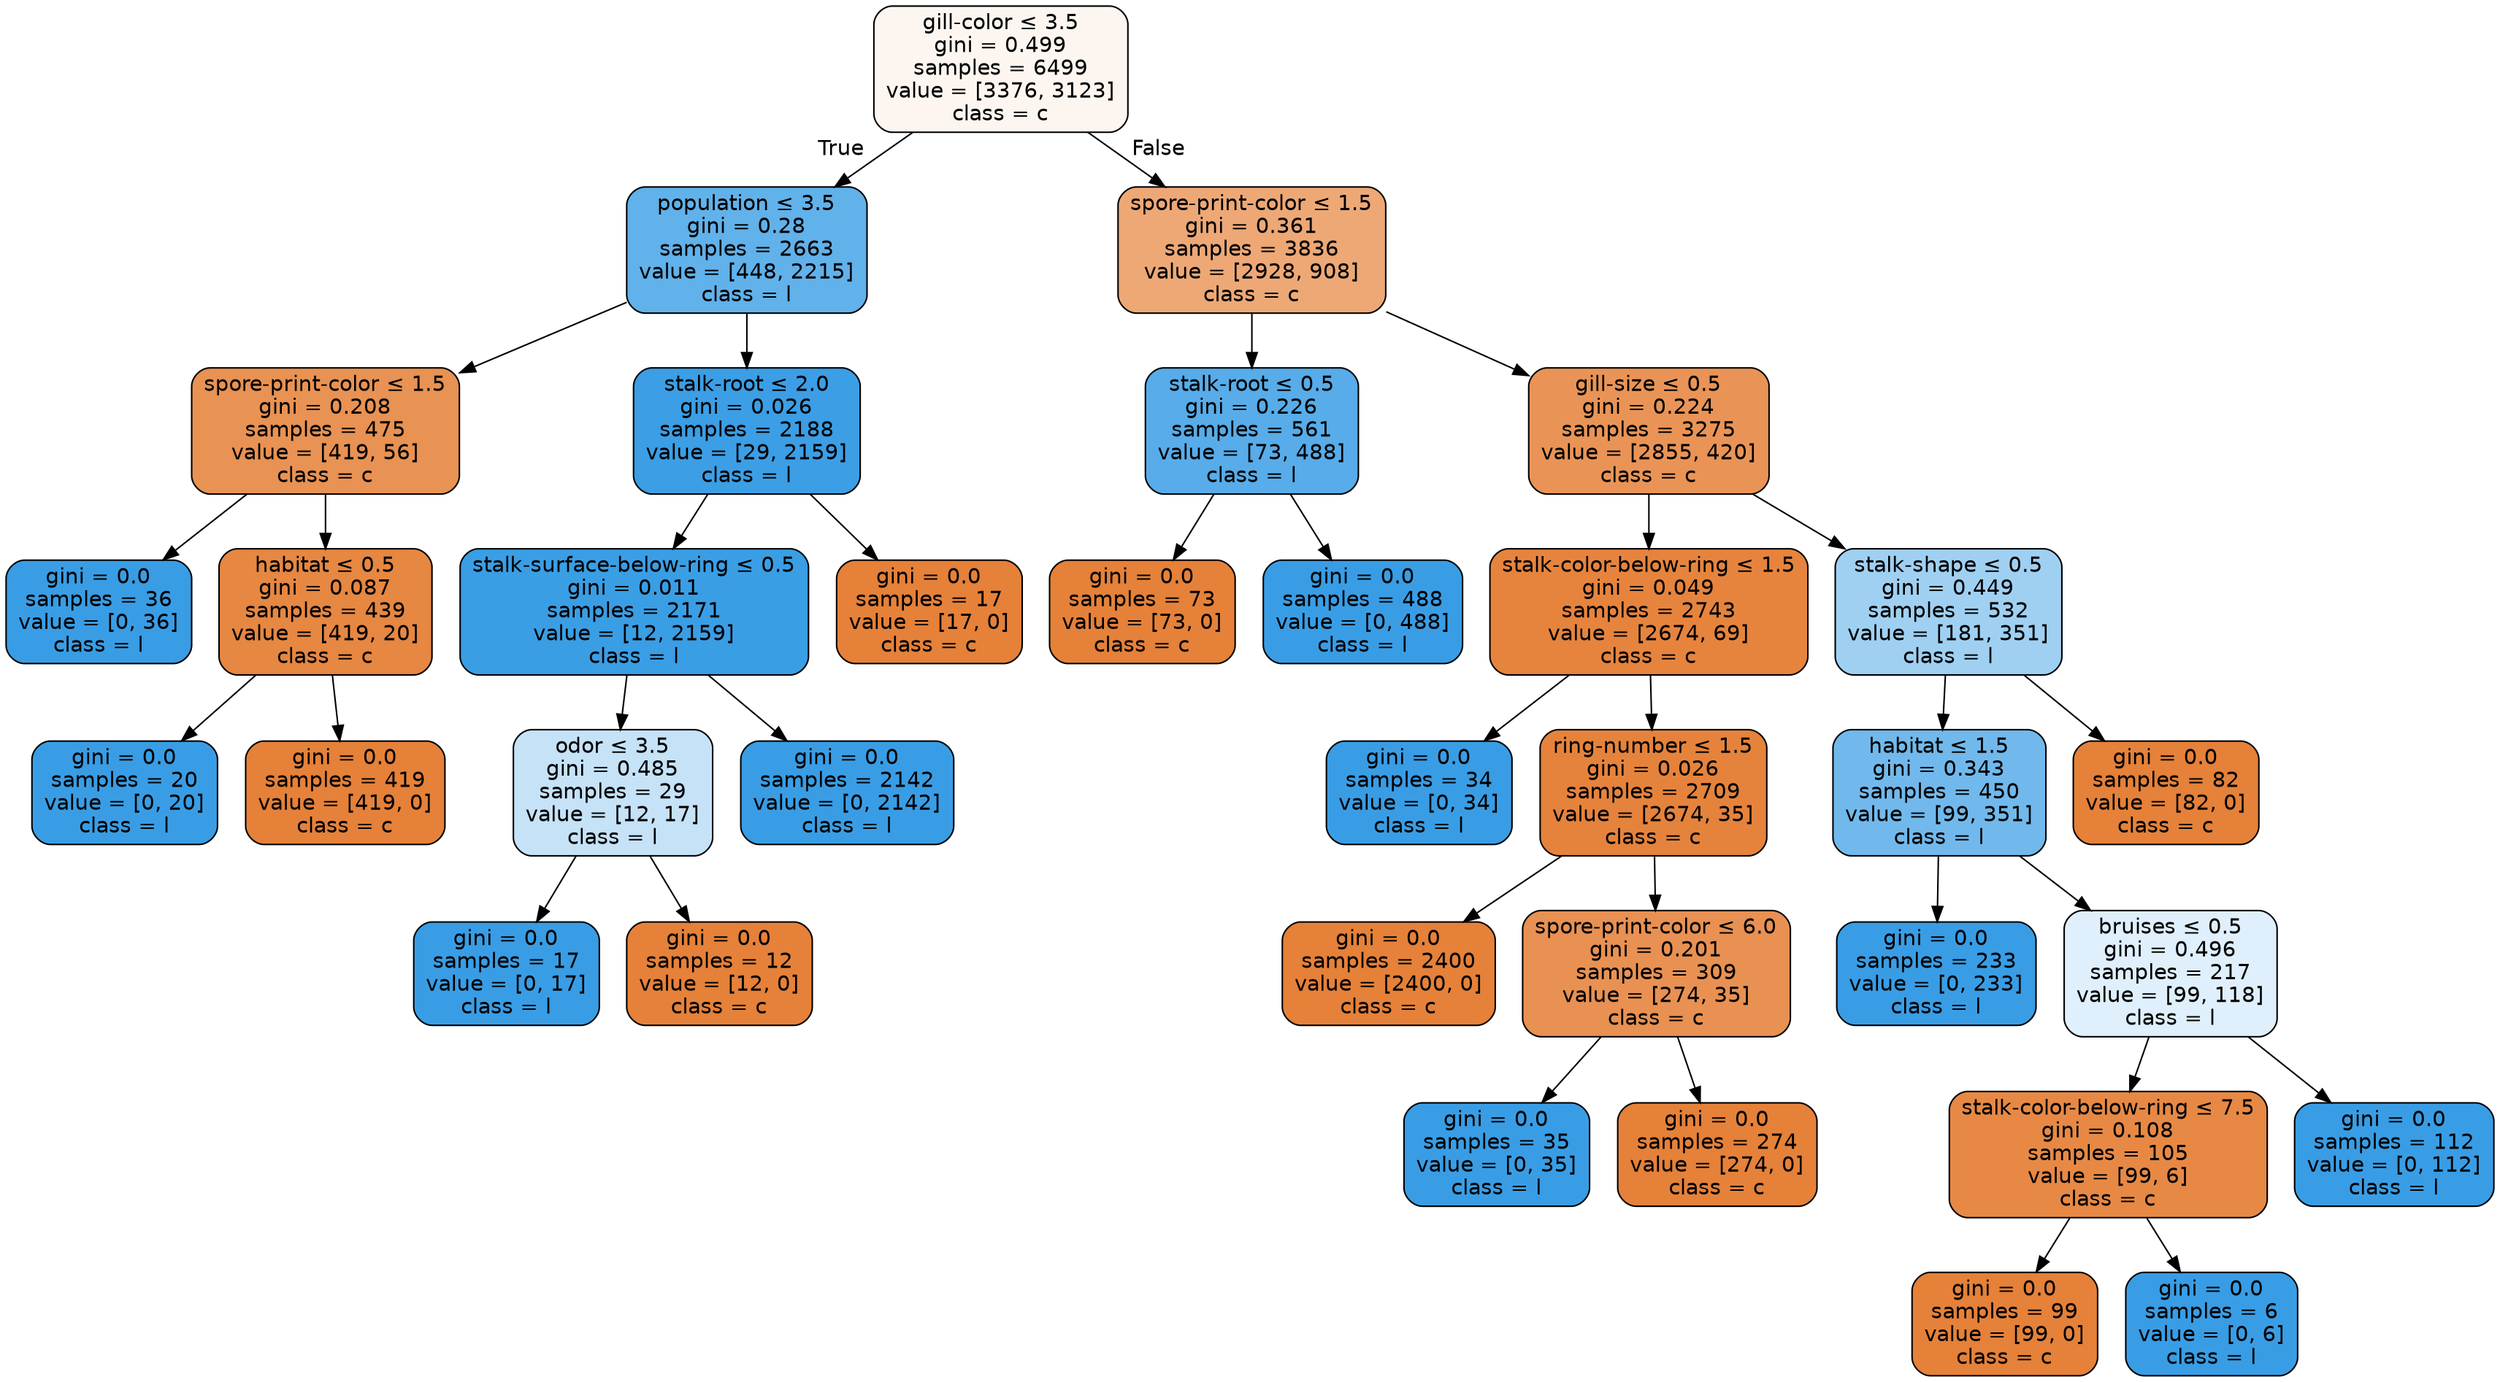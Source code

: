 digraph Tree {
node [shape=box, style="filled, rounded", color="black", fontname=helvetica] ;
edge [fontname=helvetica] ;
0 [label=<gill-color &le; 3.5<br/>gini = 0.499<br/>samples = 6499<br/>value = [3376, 3123]<br/>class = c>, fillcolor="#fdf6f0"] ;
1 [label=<population &le; 3.5<br/>gini = 0.28<br/>samples = 2663<br/>value = [448, 2215]<br/>class = l>, fillcolor="#61b1ea"] ;
0 -> 1 [labeldistance=2.5, labelangle=45, headlabel="True"] ;
2 [label=<spore-print-color &le; 1.5<br/>gini = 0.208<br/>samples = 475<br/>value = [419, 56]<br/>class = c>, fillcolor="#e89253"] ;
1 -> 2 ;
3 [label=<gini = 0.0<br/>samples = 36<br/>value = [0, 36]<br/>class = l>, fillcolor="#399de5"] ;
2 -> 3 ;
4 [label=<habitat &le; 0.5<br/>gini = 0.087<br/>samples = 439<br/>value = [419, 20]<br/>class = c>, fillcolor="#e68742"] ;
2 -> 4 ;
5 [label=<gini = 0.0<br/>samples = 20<br/>value = [0, 20]<br/>class = l>, fillcolor="#399de5"] ;
4 -> 5 ;
6 [label=<gini = 0.0<br/>samples = 419<br/>value = [419, 0]<br/>class = c>, fillcolor="#e58139"] ;
4 -> 6 ;
7 [label=<stalk-root &le; 2.0<br/>gini = 0.026<br/>samples = 2188<br/>value = [29, 2159]<br/>class = l>, fillcolor="#3c9ee5"] ;
1 -> 7 ;
8 [label=<stalk-surface-below-ring &le; 0.5<br/>gini = 0.011<br/>samples = 2171<br/>value = [12, 2159]<br/>class = l>, fillcolor="#3a9ee5"] ;
7 -> 8 ;
9 [label=<odor &le; 3.5<br/>gini = 0.485<br/>samples = 29<br/>value = [12, 17]<br/>class = l>, fillcolor="#c5e2f7"] ;
8 -> 9 ;
10 [label=<gini = 0.0<br/>samples = 17<br/>value = [0, 17]<br/>class = l>, fillcolor="#399de5"] ;
9 -> 10 ;
11 [label=<gini = 0.0<br/>samples = 12<br/>value = [12, 0]<br/>class = c>, fillcolor="#e58139"] ;
9 -> 11 ;
12 [label=<gini = 0.0<br/>samples = 2142<br/>value = [0, 2142]<br/>class = l>, fillcolor="#399de5"] ;
8 -> 12 ;
13 [label=<gini = 0.0<br/>samples = 17<br/>value = [17, 0]<br/>class = c>, fillcolor="#e58139"] ;
7 -> 13 ;
14 [label=<spore-print-color &le; 1.5<br/>gini = 0.361<br/>samples = 3836<br/>value = [2928, 908]<br/>class = c>, fillcolor="#eda876"] ;
0 -> 14 [labeldistance=2.5, labelangle=-45, headlabel="False"] ;
15 [label=<stalk-root &le; 0.5<br/>gini = 0.226<br/>samples = 561<br/>value = [73, 488]<br/>class = l>, fillcolor="#57ace9"] ;
14 -> 15 ;
16 [label=<gini = 0.0<br/>samples = 73<br/>value = [73, 0]<br/>class = c>, fillcolor="#e58139"] ;
15 -> 16 ;
17 [label=<gini = 0.0<br/>samples = 488<br/>value = [0, 488]<br/>class = l>, fillcolor="#399de5"] ;
15 -> 17 ;
18 [label=<gill-size &le; 0.5<br/>gini = 0.224<br/>samples = 3275<br/>value = [2855, 420]<br/>class = c>, fillcolor="#e99456"] ;
14 -> 18 ;
19 [label=<stalk-color-below-ring &le; 1.5<br/>gini = 0.049<br/>samples = 2743<br/>value = [2674, 69]<br/>class = c>, fillcolor="#e6843e"] ;
18 -> 19 ;
20 [label=<gini = 0.0<br/>samples = 34<br/>value = [0, 34]<br/>class = l>, fillcolor="#399de5"] ;
19 -> 20 ;
21 [label=<ring-number &le; 1.5<br/>gini = 0.026<br/>samples = 2709<br/>value = [2674, 35]<br/>class = c>, fillcolor="#e5833c"] ;
19 -> 21 ;
22 [label=<gini = 0.0<br/>samples = 2400<br/>value = [2400, 0]<br/>class = c>, fillcolor="#e58139"] ;
21 -> 22 ;
23 [label=<spore-print-color &le; 6.0<br/>gini = 0.201<br/>samples = 309<br/>value = [274, 35]<br/>class = c>, fillcolor="#e89152"] ;
21 -> 23 ;
24 [label=<gini = 0.0<br/>samples = 35<br/>value = [0, 35]<br/>class = l>, fillcolor="#399de5"] ;
23 -> 24 ;
25 [label=<gini = 0.0<br/>samples = 274<br/>value = [274, 0]<br/>class = c>, fillcolor="#e58139"] ;
23 -> 25 ;
26 [label=<stalk-shape &le; 0.5<br/>gini = 0.449<br/>samples = 532<br/>value = [181, 351]<br/>class = l>, fillcolor="#9fd0f2"] ;
18 -> 26 ;
27 [label=<habitat &le; 1.5<br/>gini = 0.343<br/>samples = 450<br/>value = [99, 351]<br/>class = l>, fillcolor="#71b9ec"] ;
26 -> 27 ;
28 [label=<gini = 0.0<br/>samples = 233<br/>value = [0, 233]<br/>class = l>, fillcolor="#399de5"] ;
27 -> 28 ;
29 [label=<bruises &le; 0.5<br/>gini = 0.496<br/>samples = 217<br/>value = [99, 118]<br/>class = l>, fillcolor="#dfeffb"] ;
27 -> 29 ;
30 [label=<stalk-color-below-ring &le; 7.5<br/>gini = 0.108<br/>samples = 105<br/>value = [99, 6]<br/>class = c>, fillcolor="#e78945"] ;
29 -> 30 ;
31 [label=<gini = 0.0<br/>samples = 99<br/>value = [99, 0]<br/>class = c>, fillcolor="#e58139"] ;
30 -> 31 ;
32 [label=<gini = 0.0<br/>samples = 6<br/>value = [0, 6]<br/>class = l>, fillcolor="#399de5"] ;
30 -> 32 ;
33 [label=<gini = 0.0<br/>samples = 112<br/>value = [0, 112]<br/>class = l>, fillcolor="#399de5"] ;
29 -> 33 ;
34 [label=<gini = 0.0<br/>samples = 82<br/>value = [82, 0]<br/>class = c>, fillcolor="#e58139"] ;
26 -> 34 ;
}
